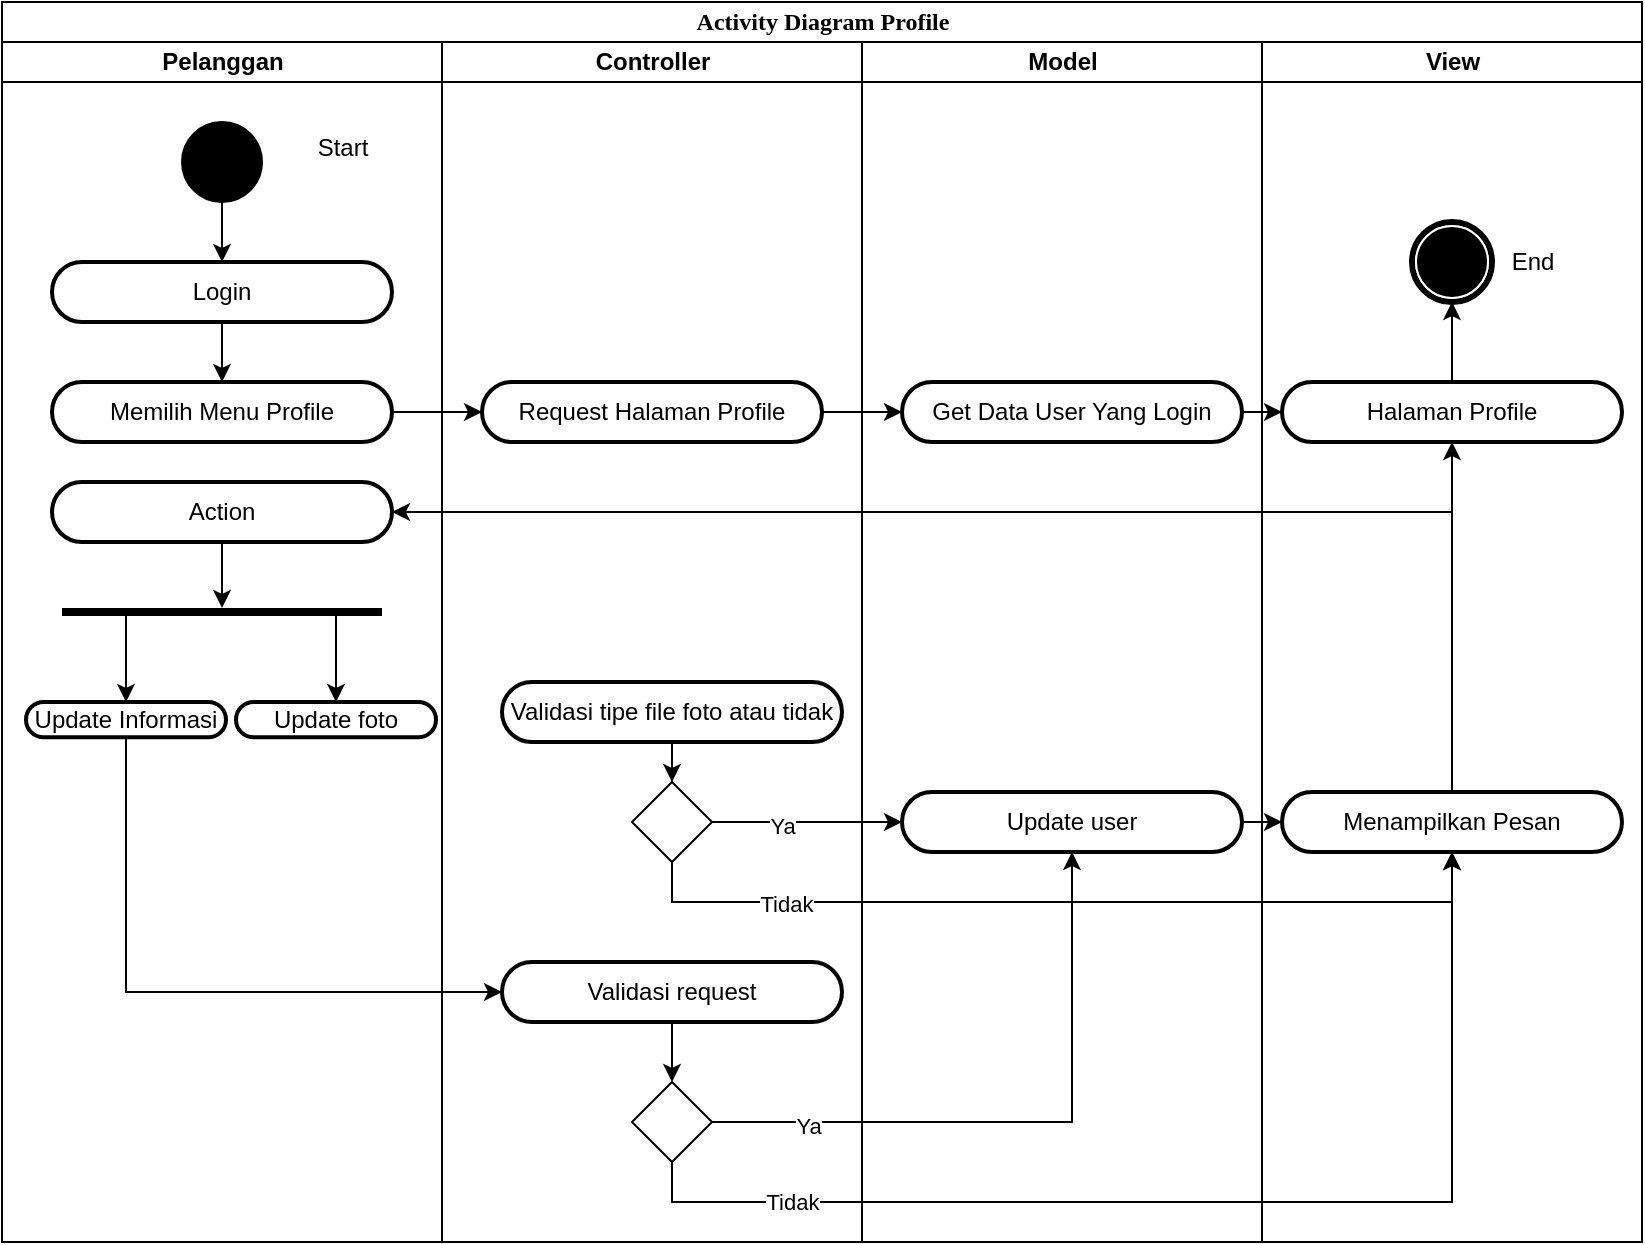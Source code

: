 <mxfile version="21.6.2" type="github">
  <diagram name="Page-1" id="0783ab3e-0a74-02c8-0abd-f7b4e66b4bec">
    <mxGraphModel dx="1793" dy="995" grid="1" gridSize="10" guides="1" tooltips="1" connect="1" arrows="1" fold="1" page="1" pageScale="1" pageWidth="850" pageHeight="1100" background="none" math="0" shadow="0">
      <root>
        <mxCell id="0" />
        <mxCell id="1" parent="0" />
        <mxCell id="1c1d494c118603dd-1" value="Activity Diagram Profile" style="swimlane;html=1;childLayout=stackLayout;startSize=20;rounded=0;shadow=0;comic=0;labelBackgroundColor=none;strokeWidth=1;fontFamily=Verdana;fontSize=12;align=center;" parent="1" vertex="1">
          <mxGeometry x="40" y="20" width="820" height="620" as="geometry" />
        </mxCell>
        <mxCell id="1c1d494c118603dd-2" value="Pelanggan" style="swimlane;html=1;startSize=20;" parent="1c1d494c118603dd-1" vertex="1">
          <mxGeometry y="20" width="220" height="600" as="geometry" />
        </mxCell>
        <mxCell id="Wxv5RrPrsyw_u0zP_94N-7" style="edgeStyle=orthogonalEdgeStyle;rounded=0;orthogonalLoop=1;jettySize=auto;html=1;entryX=0.5;entryY=0;entryDx=0;entryDy=0;" edge="1" parent="1c1d494c118603dd-2" source="60571a20871a0731-4" target="Wxv5RrPrsyw_u0zP_94N-6">
          <mxGeometry relative="1" as="geometry" />
        </mxCell>
        <mxCell id="60571a20871a0731-4" value="" style="ellipse;whiteSpace=wrap;html=1;rounded=0;shadow=0;comic=0;labelBackgroundColor=none;strokeWidth=1;fillColor=#000000;fontFamily=Verdana;fontSize=12;align=center;" parent="1c1d494c118603dd-2" vertex="1">
          <mxGeometry x="90" y="40" width="40" height="40" as="geometry" />
        </mxCell>
        <mxCell id="Wxv5RrPrsyw_u0zP_94N-9" style="edgeStyle=orthogonalEdgeStyle;rounded=0;orthogonalLoop=1;jettySize=auto;html=1;entryX=0.5;entryY=0;entryDx=0;entryDy=0;" edge="1" parent="1c1d494c118603dd-2" source="Wxv5RrPrsyw_u0zP_94N-6" target="Wxv5RrPrsyw_u0zP_94N-8">
          <mxGeometry relative="1" as="geometry" />
        </mxCell>
        <mxCell id="Wxv5RrPrsyw_u0zP_94N-6" value="Login" style="rounded=1;whiteSpace=wrap;html=1;strokeWidth=2;fillStyle=solid;arcSize=50;" vertex="1" parent="1c1d494c118603dd-2">
          <mxGeometry x="25" y="110" width="170" height="30" as="geometry" />
        </mxCell>
        <mxCell id="Wxv5RrPrsyw_u0zP_94N-8" value="Memilih Menu Profile" style="rounded=1;whiteSpace=wrap;html=1;strokeWidth=2;fillStyle=solid;arcSize=50;" vertex="1" parent="1c1d494c118603dd-2">
          <mxGeometry x="25" y="170" width="170" height="30" as="geometry" />
        </mxCell>
        <mxCell id="Wxv5RrPrsyw_u0zP_94N-32" style="edgeStyle=orthogonalEdgeStyle;rounded=0;orthogonalLoop=1;jettySize=auto;html=1;" edge="1" parent="1c1d494c118603dd-2" source="Wxv5RrPrsyw_u0zP_94N-28" target="Wxv5RrPrsyw_u0zP_94N-31">
          <mxGeometry relative="1" as="geometry" />
        </mxCell>
        <mxCell id="Wxv5RrPrsyw_u0zP_94N-28" value="Action" style="rounded=1;whiteSpace=wrap;html=1;strokeWidth=2;fillStyle=solid;arcSize=50;" vertex="1" parent="1c1d494c118603dd-2">
          <mxGeometry x="25" y="220" width="170" height="30" as="geometry" />
        </mxCell>
        <mxCell id="Wxv5RrPrsyw_u0zP_94N-58" style="edgeStyle=orthogonalEdgeStyle;rounded=0;orthogonalLoop=1;jettySize=auto;html=1;" edge="1" parent="1c1d494c118603dd-2" source="Wxv5RrPrsyw_u0zP_94N-31" target="Wxv5RrPrsyw_u0zP_94N-57">
          <mxGeometry relative="1" as="geometry">
            <Array as="points">
              <mxPoint x="62" y="300" />
              <mxPoint x="62" y="300" />
            </Array>
          </mxGeometry>
        </mxCell>
        <mxCell id="Wxv5RrPrsyw_u0zP_94N-61" style="edgeStyle=orthogonalEdgeStyle;rounded=0;orthogonalLoop=1;jettySize=auto;html=1;" edge="1" parent="1c1d494c118603dd-2" source="Wxv5RrPrsyw_u0zP_94N-31" target="Wxv5RrPrsyw_u0zP_94N-34">
          <mxGeometry relative="1" as="geometry">
            <Array as="points">
              <mxPoint x="167" y="300" />
              <mxPoint x="167" y="300" />
            </Array>
          </mxGeometry>
        </mxCell>
        <mxCell id="Wxv5RrPrsyw_u0zP_94N-31" value="" style="line;strokeWidth=4;html=1;perimeter=backbonePerimeter;points=[];outlineConnect=0;" vertex="1" parent="1c1d494c118603dd-2">
          <mxGeometry x="30" y="280" width="160" height="10" as="geometry" />
        </mxCell>
        <mxCell id="Wxv5RrPrsyw_u0zP_94N-34" value="Update foto" style="rounded=1;whiteSpace=wrap;html=1;strokeWidth=2;fillStyle=solid;arcSize=50;" vertex="1" parent="1c1d494c118603dd-2">
          <mxGeometry x="117" y="330" width="100" height="17.65" as="geometry" />
        </mxCell>
        <mxCell id="Wxv5RrPrsyw_u0zP_94N-57" value="Update Informasi" style="rounded=1;whiteSpace=wrap;html=1;strokeWidth=2;fillStyle=solid;arcSize=50;" vertex="1" parent="1c1d494c118603dd-2">
          <mxGeometry x="12" y="330" width="100" height="17.65" as="geometry" />
        </mxCell>
        <mxCell id="1c1d494c118603dd-3" value="Controller" style="swimlane;html=1;startSize=20;" parent="1c1d494c118603dd-1" vertex="1">
          <mxGeometry x="220" y="20" width="210" height="600" as="geometry" />
        </mxCell>
        <mxCell id="Wxv5RrPrsyw_u0zP_94N-10" value="Request Halaman Profile" style="rounded=1;whiteSpace=wrap;html=1;strokeWidth=2;fillStyle=solid;arcSize=50;" vertex="1" parent="1c1d494c118603dd-3">
          <mxGeometry x="20" y="170" width="170" height="30" as="geometry" />
        </mxCell>
        <mxCell id="Wxv5RrPrsyw_u0zP_94N-66" style="edgeStyle=orthogonalEdgeStyle;rounded=0;orthogonalLoop=1;jettySize=auto;html=1;entryX=0.5;entryY=0;entryDx=0;entryDy=0;" edge="1" parent="1c1d494c118603dd-3" source="Wxv5RrPrsyw_u0zP_94N-62" target="Wxv5RrPrsyw_u0zP_94N-65">
          <mxGeometry relative="1" as="geometry" />
        </mxCell>
        <mxCell id="Wxv5RrPrsyw_u0zP_94N-62" value="Validasi tipe file foto atau tidak" style="rounded=1;whiteSpace=wrap;html=1;strokeWidth=2;fillStyle=solid;arcSize=50;" vertex="1" parent="1c1d494c118603dd-3">
          <mxGeometry x="30" y="320" width="170" height="30" as="geometry" />
        </mxCell>
        <mxCell id="Wxv5RrPrsyw_u0zP_94N-65" value="" style="rhombus;whiteSpace=wrap;html=1;" vertex="1" parent="1c1d494c118603dd-3">
          <mxGeometry x="95" y="370" width="40" height="40" as="geometry" />
        </mxCell>
        <mxCell id="Wxv5RrPrsyw_u0zP_94N-78" style="edgeStyle=orthogonalEdgeStyle;rounded=0;orthogonalLoop=1;jettySize=auto;html=1;entryX=0.5;entryY=0;entryDx=0;entryDy=0;" edge="1" parent="1c1d494c118603dd-3" source="Wxv5RrPrsyw_u0zP_94N-74" target="Wxv5RrPrsyw_u0zP_94N-76">
          <mxGeometry relative="1" as="geometry" />
        </mxCell>
        <mxCell id="Wxv5RrPrsyw_u0zP_94N-74" value="Validasi request" style="rounded=1;whiteSpace=wrap;html=1;strokeWidth=2;fillStyle=solid;arcSize=50;" vertex="1" parent="1c1d494c118603dd-3">
          <mxGeometry x="30" y="460" width="170" height="30" as="geometry" />
        </mxCell>
        <mxCell id="Wxv5RrPrsyw_u0zP_94N-76" value="" style="rhombus;whiteSpace=wrap;html=1;" vertex="1" parent="1c1d494c118603dd-3">
          <mxGeometry x="95" y="520" width="40" height="40" as="geometry" />
        </mxCell>
        <mxCell id="1c1d494c118603dd-4" value="Model" style="swimlane;html=1;startSize=20;" parent="1c1d494c118603dd-1" vertex="1">
          <mxGeometry x="430" y="20" width="200" height="600" as="geometry" />
        </mxCell>
        <mxCell id="Wxv5RrPrsyw_u0zP_94N-23" value="Get Data User Yang Login" style="rounded=1;whiteSpace=wrap;html=1;strokeWidth=2;fillStyle=solid;arcSize=50;" vertex="1" parent="1c1d494c118603dd-4">
          <mxGeometry x="20" y="170" width="170" height="30" as="geometry" />
        </mxCell>
        <mxCell id="Wxv5RrPrsyw_u0zP_94N-67" value="Update user" style="rounded=1;whiteSpace=wrap;html=1;strokeWidth=2;fillStyle=solid;arcSize=50;" vertex="1" parent="1c1d494c118603dd-4">
          <mxGeometry x="20" y="375" width="170" height="30" as="geometry" />
        </mxCell>
        <mxCell id="Wxv5RrPrsyw_u0zP_94N-25" style="edgeStyle=orthogonalEdgeStyle;rounded=0;orthogonalLoop=1;jettySize=auto;html=1;" edge="1" parent="1c1d494c118603dd-1" source="Wxv5RrPrsyw_u0zP_94N-8" target="Wxv5RrPrsyw_u0zP_94N-10">
          <mxGeometry relative="1" as="geometry" />
        </mxCell>
        <mxCell id="Wxv5RrPrsyw_u0zP_94N-26" style="edgeStyle=orthogonalEdgeStyle;rounded=0;orthogonalLoop=1;jettySize=auto;html=1;" edge="1" parent="1c1d494c118603dd-1" source="Wxv5RrPrsyw_u0zP_94N-10" target="Wxv5RrPrsyw_u0zP_94N-23">
          <mxGeometry relative="1" as="geometry" />
        </mxCell>
        <mxCell id="Wxv5RrPrsyw_u0zP_94N-27" style="edgeStyle=orthogonalEdgeStyle;rounded=0;orthogonalLoop=1;jettySize=auto;html=1;" edge="1" parent="1c1d494c118603dd-1" source="Wxv5RrPrsyw_u0zP_94N-23" target="Wxv5RrPrsyw_u0zP_94N-24">
          <mxGeometry relative="1" as="geometry" />
        </mxCell>
        <mxCell id="Wxv5RrPrsyw_u0zP_94N-29" style="edgeStyle=orthogonalEdgeStyle;rounded=0;orthogonalLoop=1;jettySize=auto;html=1;entryX=1;entryY=0.5;entryDx=0;entryDy=0;exitX=0.5;exitY=1;exitDx=0;exitDy=0;" edge="1" parent="1c1d494c118603dd-1" source="Wxv5RrPrsyw_u0zP_94N-24" target="Wxv5RrPrsyw_u0zP_94N-28">
          <mxGeometry relative="1" as="geometry" />
        </mxCell>
        <mxCell id="Wxv5RrPrsyw_u0zP_94N-68" style="edgeStyle=orthogonalEdgeStyle;rounded=0;orthogonalLoop=1;jettySize=auto;html=1;entryX=0;entryY=0.5;entryDx=0;entryDy=0;" edge="1" parent="1c1d494c118603dd-1" source="Wxv5RrPrsyw_u0zP_94N-65" target="Wxv5RrPrsyw_u0zP_94N-67">
          <mxGeometry relative="1" as="geometry" />
        </mxCell>
        <mxCell id="Wxv5RrPrsyw_u0zP_94N-71" value="Ya" style="edgeLabel;html=1;align=center;verticalAlign=middle;resizable=0;points=[];" vertex="1" connectable="0" parent="Wxv5RrPrsyw_u0zP_94N-68">
          <mxGeometry x="-0.267" y="-2" relative="1" as="geometry">
            <mxPoint as="offset" />
          </mxGeometry>
        </mxCell>
        <mxCell id="Wxv5RrPrsyw_u0zP_94N-69" style="edgeStyle=orthogonalEdgeStyle;rounded=0;orthogonalLoop=1;jettySize=auto;html=1;" edge="1" parent="1c1d494c118603dd-1" source="Wxv5RrPrsyw_u0zP_94N-67" target="Wxv5RrPrsyw_u0zP_94N-64">
          <mxGeometry relative="1" as="geometry" />
        </mxCell>
        <mxCell id="Wxv5RrPrsyw_u0zP_94N-72" style="edgeStyle=orthogonalEdgeStyle;rounded=0;orthogonalLoop=1;jettySize=auto;html=1;entryX=0.5;entryY=1;entryDx=0;entryDy=0;exitX=0.5;exitY=1;exitDx=0;exitDy=0;" edge="1" parent="1c1d494c118603dd-1" source="Wxv5RrPrsyw_u0zP_94N-65" target="Wxv5RrPrsyw_u0zP_94N-64">
          <mxGeometry relative="1" as="geometry" />
        </mxCell>
        <mxCell id="Wxv5RrPrsyw_u0zP_94N-73" value="Tidak" style="edgeLabel;html=1;align=center;verticalAlign=middle;resizable=0;points=[];" vertex="1" connectable="0" parent="Wxv5RrPrsyw_u0zP_94N-72">
          <mxGeometry x="-0.645" y="-1" relative="1" as="geometry">
            <mxPoint as="offset" />
          </mxGeometry>
        </mxCell>
        <mxCell id="Wxv5RrPrsyw_u0zP_94N-75" style="edgeStyle=orthogonalEdgeStyle;rounded=0;orthogonalLoop=1;jettySize=auto;html=1;exitX=0.5;exitY=1;exitDx=0;exitDy=0;entryX=0;entryY=0.5;entryDx=0;entryDy=0;" edge="1" parent="1c1d494c118603dd-1" source="Wxv5RrPrsyw_u0zP_94N-57" target="Wxv5RrPrsyw_u0zP_94N-74">
          <mxGeometry relative="1" as="geometry">
            <mxPoint x="270" y="470" as="targetPoint" />
          </mxGeometry>
        </mxCell>
        <mxCell id="Wxv5RrPrsyw_u0zP_94N-79" style="edgeStyle=orthogonalEdgeStyle;rounded=0;orthogonalLoop=1;jettySize=auto;html=1;entryX=0.5;entryY=1;entryDx=0;entryDy=0;" edge="1" parent="1c1d494c118603dd-1" source="Wxv5RrPrsyw_u0zP_94N-76" target="Wxv5RrPrsyw_u0zP_94N-67">
          <mxGeometry relative="1" as="geometry" />
        </mxCell>
        <mxCell id="Wxv5RrPrsyw_u0zP_94N-81" value="Ya" style="edgeLabel;html=1;align=center;verticalAlign=middle;resizable=0;points=[];" vertex="1" connectable="0" parent="Wxv5RrPrsyw_u0zP_94N-79">
          <mxGeometry x="-0.699" y="-2" relative="1" as="geometry">
            <mxPoint as="offset" />
          </mxGeometry>
        </mxCell>
        <mxCell id="Wxv5RrPrsyw_u0zP_94N-80" style="edgeStyle=orthogonalEdgeStyle;rounded=0;orthogonalLoop=1;jettySize=auto;html=1;entryX=0.5;entryY=1;entryDx=0;entryDy=0;exitX=0.5;exitY=1;exitDx=0;exitDy=0;" edge="1" parent="1c1d494c118603dd-1" source="Wxv5RrPrsyw_u0zP_94N-76" target="Wxv5RrPrsyw_u0zP_94N-64">
          <mxGeometry relative="1" as="geometry" />
        </mxCell>
        <mxCell id="Wxv5RrPrsyw_u0zP_94N-82" value="Tidak" style="edgeLabel;html=1;align=center;verticalAlign=middle;resizable=0;points=[];" vertex="1" connectable="0" parent="Wxv5RrPrsyw_u0zP_94N-80">
          <mxGeometry x="-0.729" relative="1" as="geometry">
            <mxPoint as="offset" />
          </mxGeometry>
        </mxCell>
        <mxCell id="Wxv5RrPrsyw_u0zP_94N-2" value="View" style="swimlane;html=1;startSize=20;" vertex="1" parent="1c1d494c118603dd-1">
          <mxGeometry x="630" y="20" width="190" height="600" as="geometry" />
        </mxCell>
        <mxCell id="Wxv5RrPrsyw_u0zP_94N-86" style="edgeStyle=orthogonalEdgeStyle;rounded=0;orthogonalLoop=1;jettySize=auto;html=1;entryX=0.5;entryY=1;entryDx=0;entryDy=0;" edge="1" parent="Wxv5RrPrsyw_u0zP_94N-2" source="Wxv5RrPrsyw_u0zP_94N-24" target="60571a20871a0731-5">
          <mxGeometry relative="1" as="geometry" />
        </mxCell>
        <mxCell id="Wxv5RrPrsyw_u0zP_94N-24" value="Halaman Profile" style="rounded=1;whiteSpace=wrap;html=1;strokeWidth=2;fillStyle=solid;arcSize=50;" vertex="1" parent="Wxv5RrPrsyw_u0zP_94N-2">
          <mxGeometry x="10" y="170" width="170" height="30" as="geometry" />
        </mxCell>
        <mxCell id="Wxv5RrPrsyw_u0zP_94N-70" style="edgeStyle=orthogonalEdgeStyle;rounded=0;orthogonalLoop=1;jettySize=auto;html=1;" edge="1" parent="Wxv5RrPrsyw_u0zP_94N-2" source="Wxv5RrPrsyw_u0zP_94N-64" target="Wxv5RrPrsyw_u0zP_94N-24">
          <mxGeometry relative="1" as="geometry" />
        </mxCell>
        <mxCell id="Wxv5RrPrsyw_u0zP_94N-64" value="Menampilkan Pesan" style="rounded=1;whiteSpace=wrap;html=1;strokeWidth=2;fillStyle=solid;arcSize=50;" vertex="1" parent="Wxv5RrPrsyw_u0zP_94N-2">
          <mxGeometry x="10" y="375" width="170" height="30" as="geometry" />
        </mxCell>
        <mxCell id="60571a20871a0731-5" value="" style="shape=mxgraph.bpmn.shape;html=1;verticalLabelPosition=bottom;labelBackgroundColor=#ffffff;verticalAlign=top;perimeter=ellipsePerimeter;outline=end;symbol=terminate;rounded=0;shadow=0;comic=0;strokeWidth=1;fontFamily=Verdana;fontSize=12;align=center;" parent="Wxv5RrPrsyw_u0zP_94N-2" vertex="1">
          <mxGeometry x="75" y="90" width="40" height="40" as="geometry" />
        </mxCell>
        <mxCell id="Wxv5RrPrsyw_u0zP_94N-87" value="End" style="text;html=1;align=center;verticalAlign=middle;resizable=0;points=[];autosize=1;strokeColor=none;fillColor=none;" vertex="1" parent="Wxv5RrPrsyw_u0zP_94N-2">
          <mxGeometry x="115" y="95" width="40" height="30" as="geometry" />
        </mxCell>
        <mxCell id="Wxv5RrPrsyw_u0zP_94N-5" value="Start" style="text;html=1;align=center;verticalAlign=middle;resizable=0;points=[];autosize=1;strokeColor=none;fillColor=none;" vertex="1" parent="1">
          <mxGeometry x="185" y="78" width="50" height="30" as="geometry" />
        </mxCell>
      </root>
    </mxGraphModel>
  </diagram>
</mxfile>
